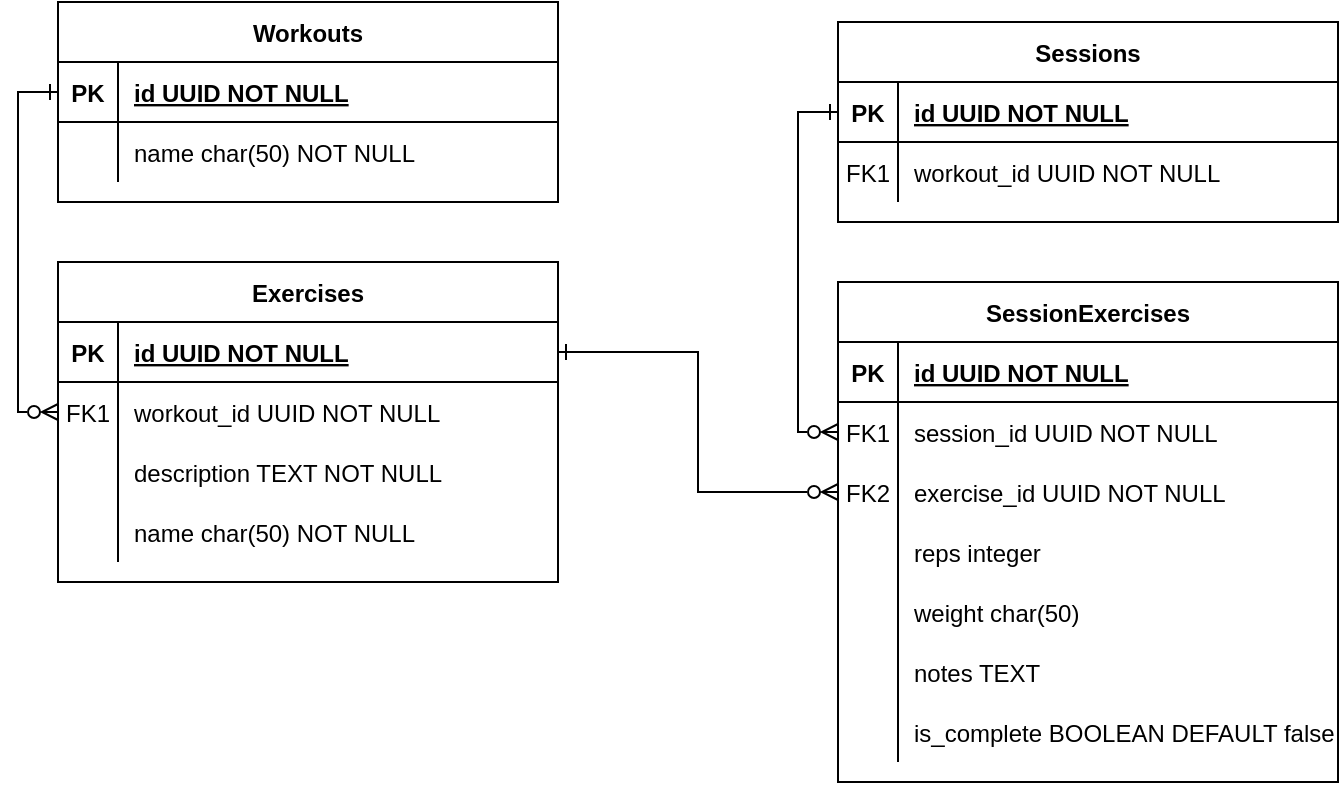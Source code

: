 <mxfile version="22.1.18" type="device">
  <diagram id="R2lEEEUBdFMjLlhIrx00" name="Page-1">
    <mxGraphModel dx="1018" dy="1373" grid="1" gridSize="10" guides="1" tooltips="1" connect="1" arrows="1" fold="1" page="1" pageScale="1" pageWidth="850" pageHeight="1100" math="0" shadow="0" extFonts="Permanent Marker^https://fonts.googleapis.com/css?family=Permanent+Marker">
      <root>
        <mxCell id="0" />
        <mxCell id="1" parent="0" />
        <mxCell id="6okKChnn3oYQdaomsT1d-77" value="Workouts" style="shape=table;startSize=30;container=1;collapsible=1;childLayout=tableLayout;fixedRows=1;rowLines=0;fontStyle=1;align=center;resizeLast=1;rounded=0;" parent="1" vertex="1">
          <mxGeometry x="120" y="170" width="250" height="100" as="geometry" />
        </mxCell>
        <mxCell id="6okKChnn3oYQdaomsT1d-78" value="" style="shape=partialRectangle;collapsible=0;dropTarget=0;pointerEvents=0;fillColor=none;points=[[0,0.5],[1,0.5]];portConstraint=eastwest;top=0;left=0;right=0;bottom=1;rounded=0;" parent="6okKChnn3oYQdaomsT1d-77" vertex="1">
          <mxGeometry y="30" width="250" height="30" as="geometry" />
        </mxCell>
        <mxCell id="6okKChnn3oYQdaomsT1d-79" value="PK" style="shape=partialRectangle;overflow=hidden;connectable=0;fillColor=none;top=0;left=0;bottom=0;right=0;fontStyle=1;rounded=0;" parent="6okKChnn3oYQdaomsT1d-78" vertex="1">
          <mxGeometry width="30" height="30" as="geometry">
            <mxRectangle width="30" height="30" as="alternateBounds" />
          </mxGeometry>
        </mxCell>
        <mxCell id="6okKChnn3oYQdaomsT1d-80" value="id UUID NOT NULL " style="shape=partialRectangle;overflow=hidden;connectable=0;fillColor=none;top=0;left=0;bottom=0;right=0;align=left;spacingLeft=6;fontStyle=5;rounded=0;" parent="6okKChnn3oYQdaomsT1d-78" vertex="1">
          <mxGeometry x="30" width="220" height="30" as="geometry">
            <mxRectangle width="220" height="30" as="alternateBounds" />
          </mxGeometry>
        </mxCell>
        <mxCell id="6okKChnn3oYQdaomsT1d-84" value="" style="shape=partialRectangle;collapsible=0;dropTarget=0;pointerEvents=0;fillColor=none;points=[[0,0.5],[1,0.5]];portConstraint=eastwest;top=0;left=0;right=0;bottom=0;rounded=0;" parent="6okKChnn3oYQdaomsT1d-77" vertex="1">
          <mxGeometry y="60" width="250" height="30" as="geometry" />
        </mxCell>
        <mxCell id="6okKChnn3oYQdaomsT1d-85" value="" style="shape=partialRectangle;overflow=hidden;connectable=0;fillColor=none;top=0;left=0;bottom=0;right=0;rounded=0;" parent="6okKChnn3oYQdaomsT1d-84" vertex="1">
          <mxGeometry width="30" height="30" as="geometry">
            <mxRectangle width="30" height="30" as="alternateBounds" />
          </mxGeometry>
        </mxCell>
        <mxCell id="6okKChnn3oYQdaomsT1d-86" value="name char(50) NOT NULL" style="shape=partialRectangle;overflow=hidden;connectable=0;fillColor=none;top=0;left=0;bottom=0;right=0;align=left;spacingLeft=6;rounded=0;" parent="6okKChnn3oYQdaomsT1d-84" vertex="1">
          <mxGeometry x="30" width="220" height="30" as="geometry">
            <mxRectangle width="220" height="30" as="alternateBounds" />
          </mxGeometry>
        </mxCell>
        <mxCell id="6okKChnn3oYQdaomsT1d-104" value="Exercises" style="shape=table;startSize=30;container=1;collapsible=1;childLayout=tableLayout;fixedRows=1;rowLines=0;fontStyle=1;align=center;resizeLast=1;rounded=0;" parent="1" vertex="1">
          <mxGeometry x="120" y="300" width="250" height="160" as="geometry" />
        </mxCell>
        <mxCell id="6okKChnn3oYQdaomsT1d-105" value="" style="shape=partialRectangle;collapsible=0;dropTarget=0;pointerEvents=0;fillColor=none;points=[[0,0.5],[1,0.5]];portConstraint=eastwest;top=0;left=0;right=0;bottom=1;rounded=0;" parent="6okKChnn3oYQdaomsT1d-104" vertex="1">
          <mxGeometry y="30" width="250" height="30" as="geometry" />
        </mxCell>
        <mxCell id="6okKChnn3oYQdaomsT1d-106" value="PK" style="shape=partialRectangle;overflow=hidden;connectable=0;fillColor=none;top=0;left=0;bottom=0;right=0;fontStyle=1;rounded=0;" parent="6okKChnn3oYQdaomsT1d-105" vertex="1">
          <mxGeometry width="30" height="30" as="geometry">
            <mxRectangle width="30" height="30" as="alternateBounds" />
          </mxGeometry>
        </mxCell>
        <mxCell id="6okKChnn3oYQdaomsT1d-107" value="id UUID NOT NULL " style="shape=partialRectangle;overflow=hidden;connectable=0;fillColor=none;top=0;left=0;bottom=0;right=0;align=left;spacingLeft=6;fontStyle=5;rounded=0;" parent="6okKChnn3oYQdaomsT1d-105" vertex="1">
          <mxGeometry x="30" width="220" height="30" as="geometry">
            <mxRectangle width="220" height="30" as="alternateBounds" />
          </mxGeometry>
        </mxCell>
        <mxCell id="6okKChnn3oYQdaomsT1d-108" value="" style="shape=partialRectangle;collapsible=0;dropTarget=0;pointerEvents=0;fillColor=none;points=[[0,0.5],[1,0.5]];portConstraint=eastwest;top=0;left=0;right=0;bottom=0;rounded=0;" parent="6okKChnn3oYQdaomsT1d-104" vertex="1">
          <mxGeometry y="60" width="250" height="30" as="geometry" />
        </mxCell>
        <mxCell id="6okKChnn3oYQdaomsT1d-109" value="FK1" style="shape=partialRectangle;overflow=hidden;connectable=0;fillColor=none;top=0;left=0;bottom=0;right=0;rounded=0;" parent="6okKChnn3oYQdaomsT1d-108" vertex="1">
          <mxGeometry width="30" height="30" as="geometry">
            <mxRectangle width="30" height="30" as="alternateBounds" />
          </mxGeometry>
        </mxCell>
        <mxCell id="6okKChnn3oYQdaomsT1d-110" value="workout_id UUID NOT NULL" style="shape=partialRectangle;overflow=hidden;connectable=0;fillColor=none;top=0;left=0;bottom=0;right=0;align=left;spacingLeft=6;rounded=0;" parent="6okKChnn3oYQdaomsT1d-108" vertex="1">
          <mxGeometry x="30" width="220" height="30" as="geometry">
            <mxRectangle width="220" height="30" as="alternateBounds" />
          </mxGeometry>
        </mxCell>
        <mxCell id="6okKChnn3oYQdaomsT1d-111" value="" style="shape=partialRectangle;collapsible=0;dropTarget=0;pointerEvents=0;fillColor=none;points=[[0,0.5],[1,0.5]];portConstraint=eastwest;top=0;left=0;right=0;bottom=0;rounded=0;" parent="6okKChnn3oYQdaomsT1d-104" vertex="1">
          <mxGeometry y="90" width="250" height="30" as="geometry" />
        </mxCell>
        <mxCell id="6okKChnn3oYQdaomsT1d-112" value="" style="shape=partialRectangle;overflow=hidden;connectable=0;fillColor=none;top=0;left=0;bottom=0;right=0;rounded=0;" parent="6okKChnn3oYQdaomsT1d-111" vertex="1">
          <mxGeometry width="30" height="30" as="geometry">
            <mxRectangle width="30" height="30" as="alternateBounds" />
          </mxGeometry>
        </mxCell>
        <mxCell id="6okKChnn3oYQdaomsT1d-113" value="description TEXT NOT NULL" style="shape=partialRectangle;overflow=hidden;connectable=0;fillColor=none;top=0;left=0;bottom=0;right=0;align=left;spacingLeft=6;rounded=0;" parent="6okKChnn3oYQdaomsT1d-111" vertex="1">
          <mxGeometry x="30" width="220" height="30" as="geometry">
            <mxRectangle width="220" height="30" as="alternateBounds" />
          </mxGeometry>
        </mxCell>
        <mxCell id="6okKChnn3oYQdaomsT1d-114" value="" style="shape=partialRectangle;collapsible=0;dropTarget=0;pointerEvents=0;fillColor=none;points=[[0,0.5],[1,0.5]];portConstraint=eastwest;top=0;left=0;right=0;bottom=0;rounded=0;" parent="6okKChnn3oYQdaomsT1d-104" vertex="1">
          <mxGeometry y="120" width="250" height="30" as="geometry" />
        </mxCell>
        <mxCell id="6okKChnn3oYQdaomsT1d-115" value="" style="shape=partialRectangle;overflow=hidden;connectable=0;fillColor=none;top=0;left=0;bottom=0;right=0;rounded=0;" parent="6okKChnn3oYQdaomsT1d-114" vertex="1">
          <mxGeometry width="30" height="30" as="geometry">
            <mxRectangle width="30" height="30" as="alternateBounds" />
          </mxGeometry>
        </mxCell>
        <mxCell id="6okKChnn3oYQdaomsT1d-116" value="name char(50) NOT NULL" style="shape=partialRectangle;overflow=hidden;connectable=0;fillColor=none;top=0;left=0;bottom=0;right=0;align=left;spacingLeft=6;rounded=0;" parent="6okKChnn3oYQdaomsT1d-114" vertex="1">
          <mxGeometry x="30" width="220" height="30" as="geometry">
            <mxRectangle width="220" height="30" as="alternateBounds" />
          </mxGeometry>
        </mxCell>
        <mxCell id="6okKChnn3oYQdaomsT1d-117" style="edgeStyle=orthogonalEdgeStyle;rounded=0;orthogonalLoop=1;jettySize=auto;html=1;entryX=0;entryY=0.5;entryDx=0;entryDy=0;startArrow=ERone;startFill=0;endArrow=ERzeroToMany;endFill=0;exitX=0;exitY=0.5;exitDx=0;exitDy=0;" parent="1" source="6okKChnn3oYQdaomsT1d-78" target="6okKChnn3oYQdaomsT1d-108" edge="1">
          <mxGeometry relative="1" as="geometry">
            <mxPoint x="120" y="375" as="sourcePoint" />
          </mxGeometry>
        </mxCell>
        <mxCell id="VFPIR2TWHdyqtAH4esGC-1" value="Sessions" style="shape=table;startSize=30;container=1;collapsible=1;childLayout=tableLayout;fixedRows=1;rowLines=0;fontStyle=1;align=center;resizeLast=1;rounded=0;" vertex="1" parent="1">
          <mxGeometry x="510" y="180" width="250" height="100" as="geometry" />
        </mxCell>
        <mxCell id="VFPIR2TWHdyqtAH4esGC-2" value="" style="shape=partialRectangle;collapsible=0;dropTarget=0;pointerEvents=0;fillColor=none;points=[[0,0.5],[1,0.5]];portConstraint=eastwest;top=0;left=0;right=0;bottom=1;rounded=0;" vertex="1" parent="VFPIR2TWHdyqtAH4esGC-1">
          <mxGeometry y="30" width="250" height="30" as="geometry" />
        </mxCell>
        <mxCell id="VFPIR2TWHdyqtAH4esGC-3" value="PK" style="shape=partialRectangle;overflow=hidden;connectable=0;fillColor=none;top=0;left=0;bottom=0;right=0;fontStyle=1;rounded=0;" vertex="1" parent="VFPIR2TWHdyqtAH4esGC-2">
          <mxGeometry width="30" height="30" as="geometry">
            <mxRectangle width="30" height="30" as="alternateBounds" />
          </mxGeometry>
        </mxCell>
        <mxCell id="VFPIR2TWHdyqtAH4esGC-4" value="id UUID NOT NULL " style="shape=partialRectangle;overflow=hidden;connectable=0;fillColor=none;top=0;left=0;bottom=0;right=0;align=left;spacingLeft=6;fontStyle=5;rounded=0;" vertex="1" parent="VFPIR2TWHdyqtAH4esGC-2">
          <mxGeometry x="30" width="220" height="30" as="geometry">
            <mxRectangle width="220" height="30" as="alternateBounds" />
          </mxGeometry>
        </mxCell>
        <mxCell id="VFPIR2TWHdyqtAH4esGC-5" value="" style="shape=partialRectangle;collapsible=0;dropTarget=0;pointerEvents=0;fillColor=none;points=[[0,0.5],[1,0.5]];portConstraint=eastwest;top=0;left=0;right=0;bottom=0;rounded=0;" vertex="1" parent="VFPIR2TWHdyqtAH4esGC-1">
          <mxGeometry y="60" width="250" height="30" as="geometry" />
        </mxCell>
        <mxCell id="VFPIR2TWHdyqtAH4esGC-6" value="FK1" style="shape=partialRectangle;overflow=hidden;connectable=0;fillColor=none;top=0;left=0;bottom=0;right=0;rounded=0;" vertex="1" parent="VFPIR2TWHdyqtAH4esGC-5">
          <mxGeometry width="30" height="30" as="geometry">
            <mxRectangle width="30" height="30" as="alternateBounds" />
          </mxGeometry>
        </mxCell>
        <mxCell id="VFPIR2TWHdyqtAH4esGC-7" value="workout_id UUID NOT NULL" style="shape=partialRectangle;overflow=hidden;connectable=0;fillColor=none;top=0;left=0;bottom=0;right=0;align=left;spacingLeft=6;rounded=0;" vertex="1" parent="VFPIR2TWHdyqtAH4esGC-5">
          <mxGeometry x="30" width="220" height="30" as="geometry">
            <mxRectangle width="220" height="30" as="alternateBounds" />
          </mxGeometry>
        </mxCell>
        <mxCell id="VFPIR2TWHdyqtAH4esGC-8" value="SessionExercises" style="shape=table;startSize=30;container=1;collapsible=1;childLayout=tableLayout;fixedRows=1;rowLines=0;fontStyle=1;align=center;resizeLast=1;rounded=0;" vertex="1" parent="1">
          <mxGeometry x="510" y="310" width="250" height="250" as="geometry" />
        </mxCell>
        <mxCell id="VFPIR2TWHdyqtAH4esGC-9" value="" style="shape=partialRectangle;collapsible=0;dropTarget=0;pointerEvents=0;fillColor=none;points=[[0,0.5],[1,0.5]];portConstraint=eastwest;top=0;left=0;right=0;bottom=1;rounded=0;" vertex="1" parent="VFPIR2TWHdyqtAH4esGC-8">
          <mxGeometry y="30" width="250" height="30" as="geometry" />
        </mxCell>
        <mxCell id="VFPIR2TWHdyqtAH4esGC-10" value="PK" style="shape=partialRectangle;overflow=hidden;connectable=0;fillColor=none;top=0;left=0;bottom=0;right=0;fontStyle=1;rounded=0;" vertex="1" parent="VFPIR2TWHdyqtAH4esGC-9">
          <mxGeometry width="30" height="30" as="geometry">
            <mxRectangle width="30" height="30" as="alternateBounds" />
          </mxGeometry>
        </mxCell>
        <mxCell id="VFPIR2TWHdyqtAH4esGC-11" value="id UUID NOT NULL " style="shape=partialRectangle;overflow=hidden;connectable=0;fillColor=none;top=0;left=0;bottom=0;right=0;align=left;spacingLeft=6;fontStyle=5;rounded=0;" vertex="1" parent="VFPIR2TWHdyqtAH4esGC-9">
          <mxGeometry x="30" width="220" height="30" as="geometry">
            <mxRectangle width="220" height="30" as="alternateBounds" />
          </mxGeometry>
        </mxCell>
        <mxCell id="VFPIR2TWHdyqtAH4esGC-12" value="" style="shape=partialRectangle;collapsible=0;dropTarget=0;pointerEvents=0;fillColor=none;points=[[0,0.5],[1,0.5]];portConstraint=eastwest;top=0;left=0;right=0;bottom=0;rounded=0;" vertex="1" parent="VFPIR2TWHdyqtAH4esGC-8">
          <mxGeometry y="60" width="250" height="30" as="geometry" />
        </mxCell>
        <mxCell id="VFPIR2TWHdyqtAH4esGC-13" value="FK1" style="shape=partialRectangle;overflow=hidden;connectable=0;fillColor=none;top=0;left=0;bottom=0;right=0;rounded=0;" vertex="1" parent="VFPIR2TWHdyqtAH4esGC-12">
          <mxGeometry width="30" height="30" as="geometry">
            <mxRectangle width="30" height="30" as="alternateBounds" />
          </mxGeometry>
        </mxCell>
        <mxCell id="VFPIR2TWHdyqtAH4esGC-14" value="session_id UUID NOT NULL" style="shape=partialRectangle;overflow=hidden;connectable=0;fillColor=none;top=0;left=0;bottom=0;right=0;align=left;spacingLeft=6;rounded=0;" vertex="1" parent="VFPIR2TWHdyqtAH4esGC-12">
          <mxGeometry x="30" width="220" height="30" as="geometry">
            <mxRectangle width="220" height="30" as="alternateBounds" />
          </mxGeometry>
        </mxCell>
        <mxCell id="VFPIR2TWHdyqtAH4esGC-15" value="" style="shape=partialRectangle;collapsible=0;dropTarget=0;pointerEvents=0;fillColor=none;points=[[0,0.5],[1,0.5]];portConstraint=eastwest;top=0;left=0;right=0;bottom=0;rounded=0;" vertex="1" parent="VFPIR2TWHdyqtAH4esGC-8">
          <mxGeometry y="90" width="250" height="30" as="geometry" />
        </mxCell>
        <mxCell id="VFPIR2TWHdyqtAH4esGC-16" value="FK2" style="shape=partialRectangle;overflow=hidden;connectable=0;fillColor=none;top=0;left=0;bottom=0;right=0;rounded=0;" vertex="1" parent="VFPIR2TWHdyqtAH4esGC-15">
          <mxGeometry width="30" height="30" as="geometry">
            <mxRectangle width="30" height="30" as="alternateBounds" />
          </mxGeometry>
        </mxCell>
        <mxCell id="VFPIR2TWHdyqtAH4esGC-17" value="exercise_id UUID NOT NULL" style="shape=partialRectangle;overflow=hidden;connectable=0;fillColor=none;top=0;left=0;bottom=0;right=0;align=left;spacingLeft=6;rounded=0;" vertex="1" parent="VFPIR2TWHdyqtAH4esGC-15">
          <mxGeometry x="30" width="220" height="30" as="geometry">
            <mxRectangle width="220" height="30" as="alternateBounds" />
          </mxGeometry>
        </mxCell>
        <mxCell id="VFPIR2TWHdyqtAH4esGC-18" value="" style="shape=partialRectangle;collapsible=0;dropTarget=0;pointerEvents=0;fillColor=none;points=[[0,0.5],[1,0.5]];portConstraint=eastwest;top=0;left=0;right=0;bottom=0;rounded=0;" vertex="1" parent="VFPIR2TWHdyqtAH4esGC-8">
          <mxGeometry y="120" width="250" height="30" as="geometry" />
        </mxCell>
        <mxCell id="VFPIR2TWHdyqtAH4esGC-19" value="" style="shape=partialRectangle;overflow=hidden;connectable=0;fillColor=none;top=0;left=0;bottom=0;right=0;rounded=0;" vertex="1" parent="VFPIR2TWHdyqtAH4esGC-18">
          <mxGeometry width="30" height="30" as="geometry">
            <mxRectangle width="30" height="30" as="alternateBounds" />
          </mxGeometry>
        </mxCell>
        <mxCell id="VFPIR2TWHdyqtAH4esGC-20" value="reps integer" style="shape=partialRectangle;overflow=hidden;connectable=0;fillColor=none;top=0;left=0;bottom=0;right=0;align=left;spacingLeft=6;rounded=0;" vertex="1" parent="VFPIR2TWHdyqtAH4esGC-18">
          <mxGeometry x="30" width="220" height="30" as="geometry">
            <mxRectangle width="220" height="30" as="alternateBounds" />
          </mxGeometry>
        </mxCell>
        <mxCell id="VFPIR2TWHdyqtAH4esGC-22" value="" style="shape=partialRectangle;collapsible=0;dropTarget=0;pointerEvents=0;fillColor=none;points=[[0,0.5],[1,0.5]];portConstraint=eastwest;top=0;left=0;right=0;bottom=0;rounded=0;" vertex="1" parent="VFPIR2TWHdyqtAH4esGC-8">
          <mxGeometry y="150" width="250" height="30" as="geometry" />
        </mxCell>
        <mxCell id="VFPIR2TWHdyqtAH4esGC-23" value="" style="shape=partialRectangle;overflow=hidden;connectable=0;fillColor=none;top=0;left=0;bottom=0;right=0;rounded=0;" vertex="1" parent="VFPIR2TWHdyqtAH4esGC-22">
          <mxGeometry width="30" height="30" as="geometry">
            <mxRectangle width="30" height="30" as="alternateBounds" />
          </mxGeometry>
        </mxCell>
        <mxCell id="VFPIR2TWHdyqtAH4esGC-24" value="weight char(50)" style="shape=partialRectangle;overflow=hidden;connectable=0;fillColor=none;top=0;left=0;bottom=0;right=0;align=left;spacingLeft=6;rounded=0;" vertex="1" parent="VFPIR2TWHdyqtAH4esGC-22">
          <mxGeometry x="30" width="220" height="30" as="geometry">
            <mxRectangle width="220" height="30" as="alternateBounds" />
          </mxGeometry>
        </mxCell>
        <mxCell id="VFPIR2TWHdyqtAH4esGC-57" value="" style="shape=partialRectangle;collapsible=0;dropTarget=0;pointerEvents=0;fillColor=none;points=[[0,0.5],[1,0.5]];portConstraint=eastwest;top=0;left=0;right=0;bottom=0;rounded=0;" vertex="1" parent="VFPIR2TWHdyqtAH4esGC-8">
          <mxGeometry y="180" width="250" height="30" as="geometry" />
        </mxCell>
        <mxCell id="VFPIR2TWHdyqtAH4esGC-58" value="" style="shape=partialRectangle;overflow=hidden;connectable=0;fillColor=none;top=0;left=0;bottom=0;right=0;rounded=0;" vertex="1" parent="VFPIR2TWHdyqtAH4esGC-57">
          <mxGeometry width="30" height="30" as="geometry">
            <mxRectangle width="30" height="30" as="alternateBounds" />
          </mxGeometry>
        </mxCell>
        <mxCell id="VFPIR2TWHdyqtAH4esGC-59" value="notes TEXT" style="shape=partialRectangle;overflow=hidden;connectable=0;fillColor=none;top=0;left=0;bottom=0;right=0;align=left;spacingLeft=6;rounded=0;" vertex="1" parent="VFPIR2TWHdyqtAH4esGC-57">
          <mxGeometry x="30" width="220" height="30" as="geometry">
            <mxRectangle width="220" height="30" as="alternateBounds" />
          </mxGeometry>
        </mxCell>
        <mxCell id="VFPIR2TWHdyqtAH4esGC-60" value="" style="shape=partialRectangle;collapsible=0;dropTarget=0;pointerEvents=0;fillColor=none;points=[[0,0.5],[1,0.5]];portConstraint=eastwest;top=0;left=0;right=0;bottom=0;rounded=0;" vertex="1" parent="VFPIR2TWHdyqtAH4esGC-8">
          <mxGeometry y="210" width="250" height="30" as="geometry" />
        </mxCell>
        <mxCell id="VFPIR2TWHdyqtAH4esGC-61" value="" style="shape=partialRectangle;overflow=hidden;connectable=0;fillColor=none;top=0;left=0;bottom=0;right=0;rounded=0;" vertex="1" parent="VFPIR2TWHdyqtAH4esGC-60">
          <mxGeometry width="30" height="30" as="geometry">
            <mxRectangle width="30" height="30" as="alternateBounds" />
          </mxGeometry>
        </mxCell>
        <mxCell id="VFPIR2TWHdyqtAH4esGC-62" value="    is_complete BOOLEAN DEFAULT false" style="shape=partialRectangle;overflow=hidden;connectable=0;fillColor=none;top=0;left=0;bottom=0;right=0;align=left;spacingLeft=6;rounded=0;" vertex="1" parent="VFPIR2TWHdyqtAH4esGC-60">
          <mxGeometry x="30" width="220" height="30" as="geometry">
            <mxRectangle width="220" height="30" as="alternateBounds" />
          </mxGeometry>
        </mxCell>
        <mxCell id="VFPIR2TWHdyqtAH4esGC-21" style="edgeStyle=orthogonalEdgeStyle;rounded=0;orthogonalLoop=1;jettySize=auto;html=1;entryX=0;entryY=0.5;entryDx=0;entryDy=0;startArrow=ERone;startFill=0;endArrow=ERzeroToMany;endFill=0;exitX=0;exitY=0.5;exitDx=0;exitDy=0;" edge="1" source="VFPIR2TWHdyqtAH4esGC-2" target="VFPIR2TWHdyqtAH4esGC-12" parent="1">
          <mxGeometry relative="1" as="geometry">
            <mxPoint x="510" y="385" as="sourcePoint" />
          </mxGeometry>
        </mxCell>
        <mxCell id="VFPIR2TWHdyqtAH4esGC-63" style="edgeStyle=orthogonalEdgeStyle;rounded=0;orthogonalLoop=1;jettySize=auto;html=1;entryX=0;entryY=0.5;entryDx=0;entryDy=0;startArrow=ERone;startFill=0;endArrow=ERzeroToMany;endFill=0;exitX=1;exitY=0.5;exitDx=0;exitDy=0;" edge="1" parent="1" source="6okKChnn3oYQdaomsT1d-105" target="VFPIR2TWHdyqtAH4esGC-15">
          <mxGeometry relative="1" as="geometry">
            <mxPoint x="460" y="260" as="sourcePoint" />
            <mxPoint x="460" y="420" as="targetPoint" />
          </mxGeometry>
        </mxCell>
      </root>
    </mxGraphModel>
  </diagram>
</mxfile>
